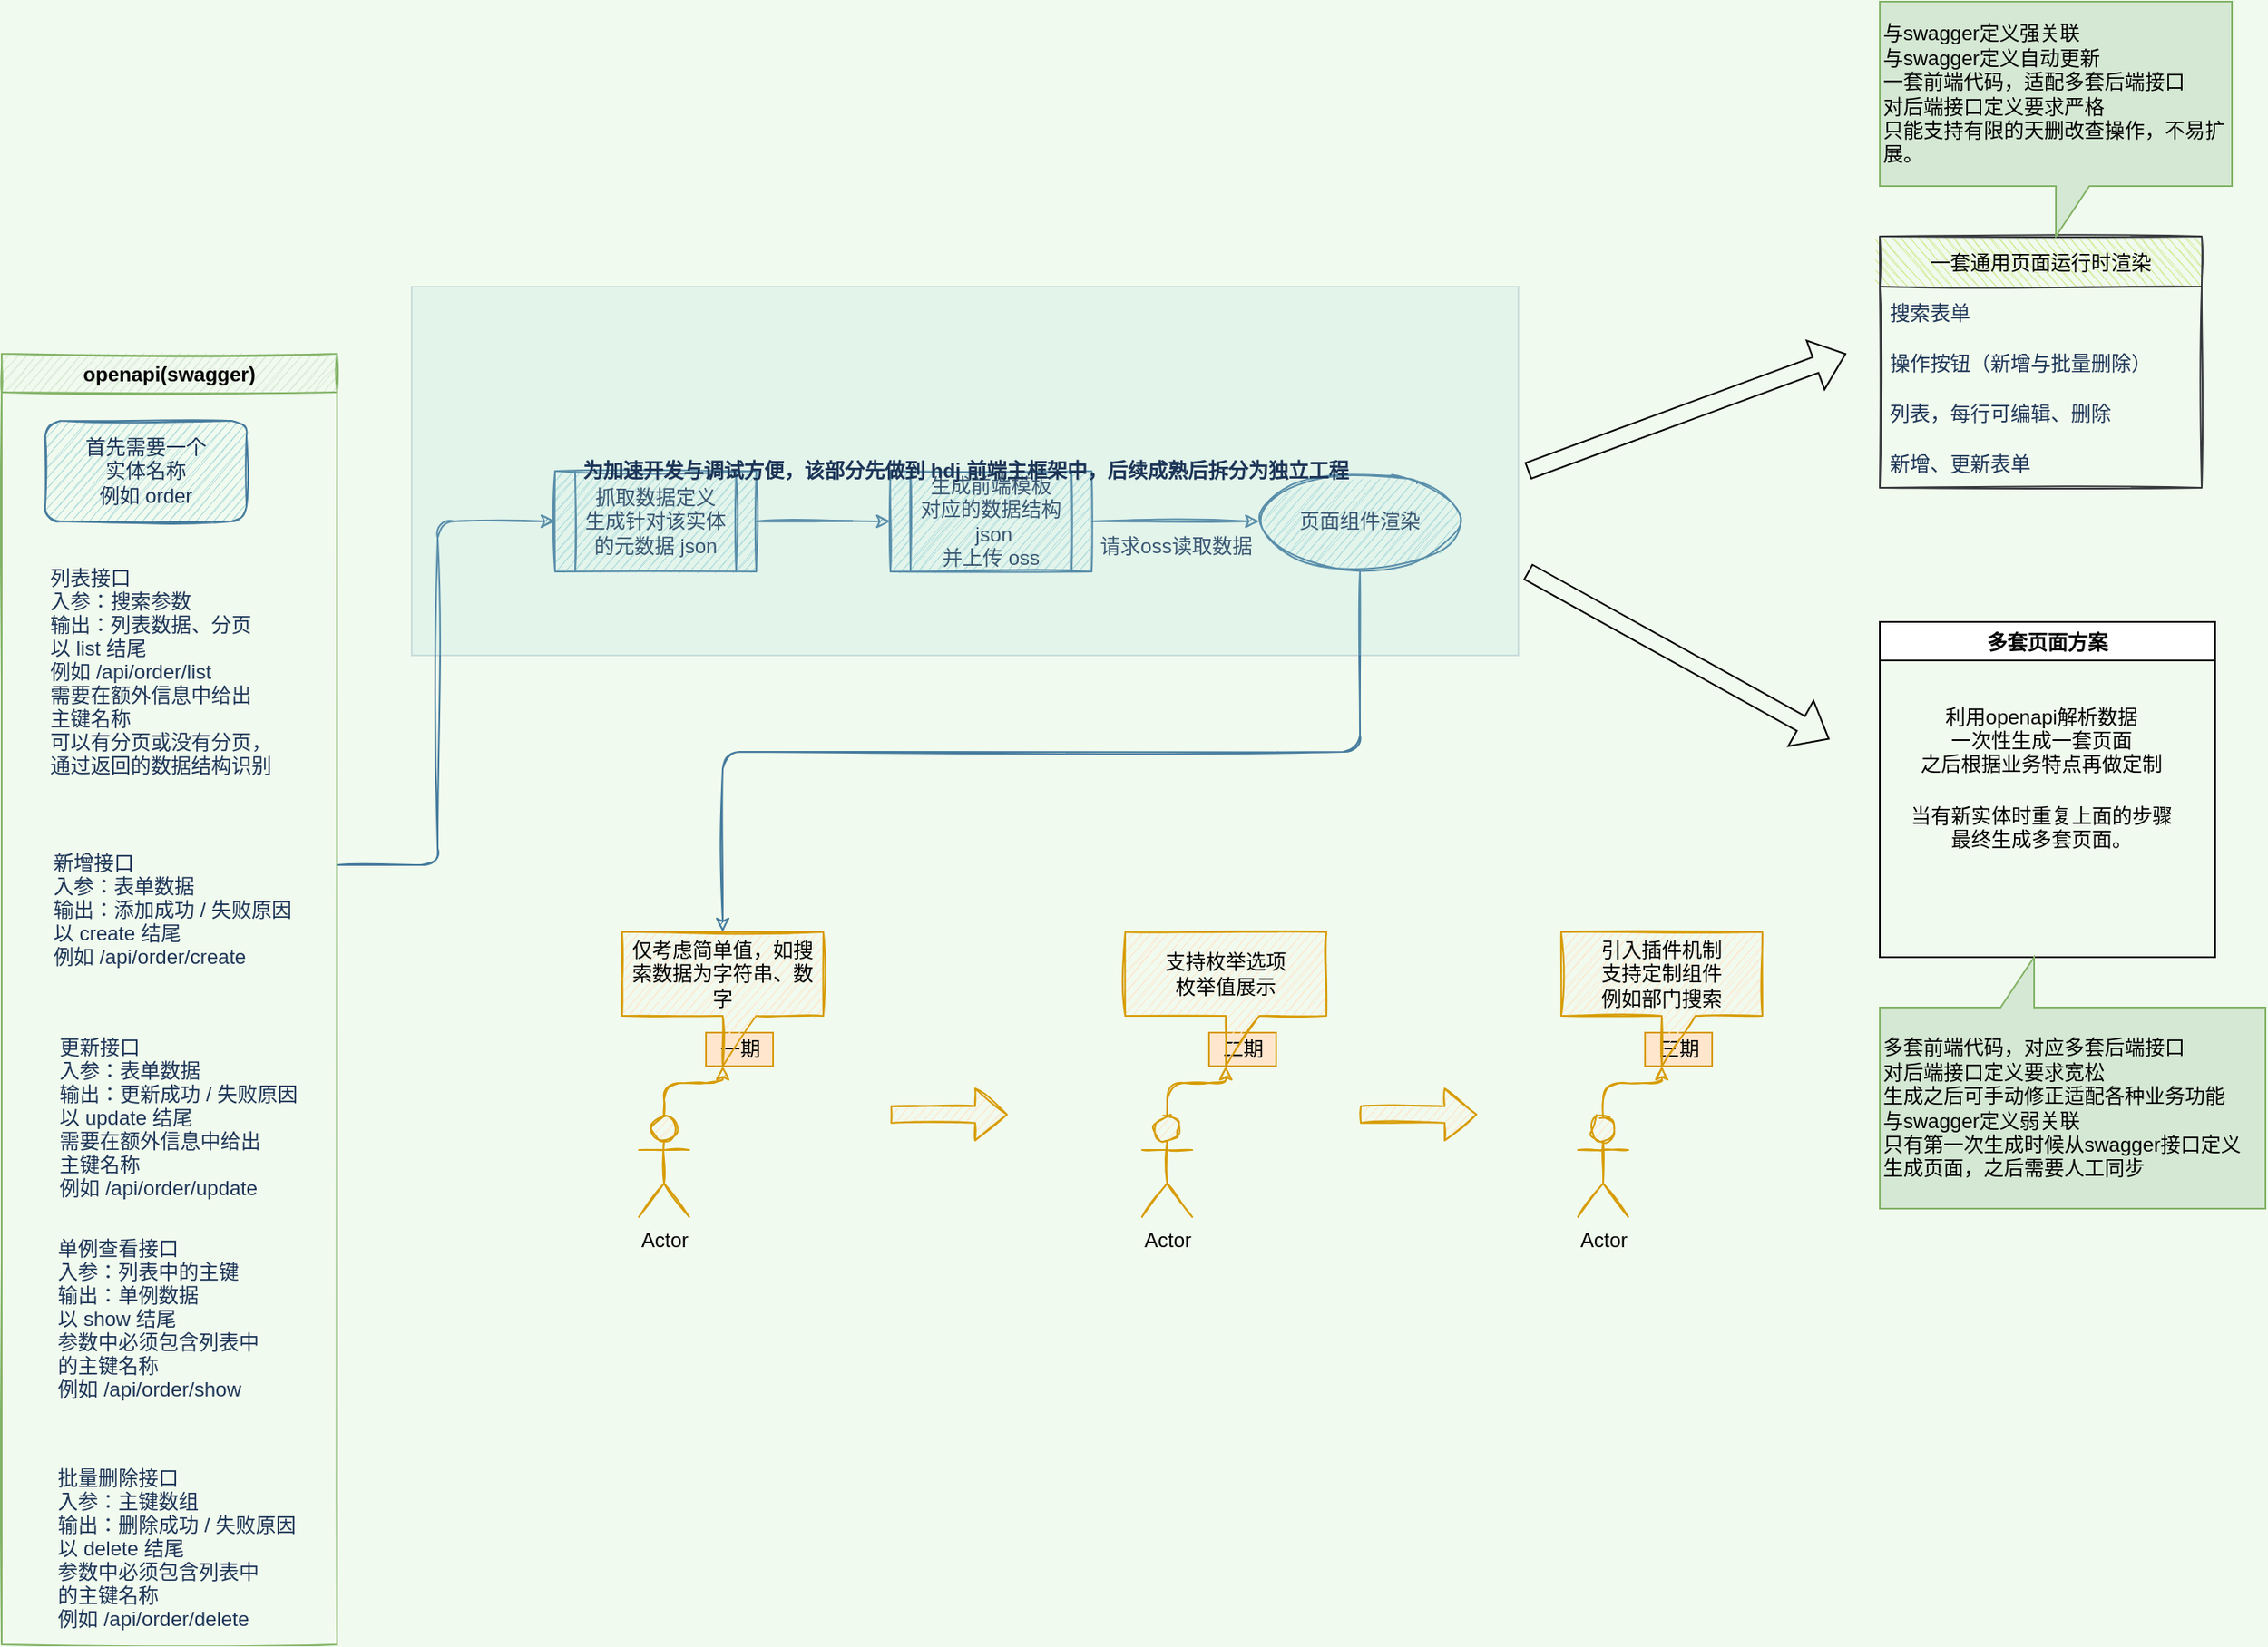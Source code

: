 <mxfile version="16.5.5" type="github">
  <diagram id="3228e29e-7158-1315-38df-8450db1d8a1d" name="Page-1">
    <mxGraphModel dx="1421" dy="1562" grid="1" gridSize="10" guides="1" tooltips="1" connect="1" arrows="1" fold="1" page="1" pageScale="1" pageWidth="1169" pageHeight="827" background="#F1FAEE" math="0" shadow="0">
      <root>
        <mxCell id="0" />
        <mxCell id="1" parent="0" />
        <mxCell id="MM5QcYv-WwZt81QImvIx-21550" style="edgeStyle=orthogonalEdgeStyle;sketch=1;orthogonalLoop=1;jettySize=auto;html=1;entryX=0;entryY=0.5;entryDx=0;entryDy=0;fontColor=#1D3557;strokeColor=#457B9D;fillColor=#A8DADC;" parent="1" source="MM5QcYv-WwZt81QImvIx-21541" target="MM5QcYv-WwZt81QImvIx-21549" edge="1">
          <mxGeometry relative="1" as="geometry">
            <Array as="points">
              <mxPoint x="270" y="365" />
              <mxPoint x="270" y="160" />
            </Array>
          </mxGeometry>
        </mxCell>
        <mxCell id="MM5QcYv-WwZt81QImvIx-21541" value="openapi(swagger)" style="swimlane;strokeColor=#82b366;fillColor=#d5e8d4;rounded=0;sketch=1;" parent="1" vertex="1">
          <mxGeometry x="10" y="60" width="200" height="770" as="geometry" />
        </mxCell>
        <mxCell id="MM5QcYv-WwZt81QImvIx-21544" value="列表接口&#xa;入参：搜索参数&#xa;输出：列表数据、分页&#xa;以 list 结尾&#xa;例如 /api/order/list&#xa;需要在额外信息中给出&#xa;主键名称&#xa;可以有分页或没有分页，&#xa;通过返回的数据结构识别&#xa;&#xa;" style="text;align=left;verticalAlign=top;spacingLeft=4;spacingRight=4;overflow=hidden;rotatable=0;points=[[0,0.5],[1,0.5]];portConstraint=eastwest;rounded=0;sketch=1;fontColor=#1D3557;" parent="MM5QcYv-WwZt81QImvIx-21541" vertex="1">
          <mxGeometry x="23" y="120" width="154" height="150" as="geometry" />
        </mxCell>
        <mxCell id="MM5QcYv-WwZt81QImvIx-21546" value="新增接口&#xa;入参：表单数据&#xa;输出：添加成功 / 失败原因&#xa;以 create 结尾&#xa;例如 /api/order/create" style="text;strokeColor=none;fillColor=none;align=left;verticalAlign=top;spacingLeft=4;spacingRight=4;overflow=hidden;rotatable=0;points=[[0,0.5],[1,0.5]];portConstraint=eastwest;fontColor=#1D3557;rounded=0;sketch=1;" parent="MM5QcYv-WwZt81QImvIx-21541" vertex="1">
          <mxGeometry x="25" y="290" width="159" height="80" as="geometry" />
        </mxCell>
        <mxCell id="MM5QcYv-WwZt81QImvIx-21547" value="更新接口&#xa;入参：表单数据&#xa;输出：更新成功 / 失败原因&#xa;以 update 结尾&#xa;需要在额外信息中给出&#xa;主键名称&#xa;例如 /api/order/update" style="text;strokeColor=none;fillColor=none;align=left;verticalAlign=top;spacingLeft=4;spacingRight=4;overflow=hidden;rotatable=0;points=[[0,0.5],[1,0.5]];portConstraint=eastwest;fontColor=#1D3557;rounded=0;sketch=1;" parent="MM5QcYv-WwZt81QImvIx-21541" vertex="1">
          <mxGeometry x="28.5" y="400" width="171.5" height="110" as="geometry" />
        </mxCell>
        <mxCell id="MM5QcYv-WwZt81QImvIx-21548" value="批量删除接口&#xa;入参：主键数组&#xa;输出：删除成功 / 失败原因&#xa;以 delete 结尾&#xa;参数中必须包含列表中&#xa;的主键名称&#xa;例如 /api/order/delete" style="text;strokeColor=none;fillColor=none;align=left;verticalAlign=top;spacingLeft=4;spacingRight=4;overflow=hidden;rotatable=0;points=[[0,0.5],[1,0.5]];portConstraint=eastwest;fontColor=#1D3557;rounded=0;sketch=1;" parent="MM5QcYv-WwZt81QImvIx-21541" vertex="1">
          <mxGeometry x="27.5" y="657" width="172.5" height="110" as="geometry" />
        </mxCell>
        <mxCell id="MM5QcYv-WwZt81QImvIx-21579" value="首先需要一个&lt;br&gt;实体名称&lt;br&gt;例如 order" style="rounded=1;whiteSpace=wrap;html=1;sketch=1;fontColor=#1D3557;strokeColor=#457B9D;fillColor=#A8DADC;" parent="MM5QcYv-WwZt81QImvIx-21541" vertex="1">
          <mxGeometry x="26" y="40" width="120" height="60" as="geometry" />
        </mxCell>
        <mxCell id="MM5QcYv-WwZt81QImvIx-21589" value="单例查看接口&#xa;入参：列表中的主键&#xa;输出：单例数据&#xa;以 show 结尾&#xa;参数中必须包含列表中&#xa;的主键名称&#xa;例如 /api/order/show" style="text;strokeColor=none;fillColor=none;align=left;verticalAlign=top;spacingLeft=4;spacingRight=4;overflow=hidden;rotatable=0;points=[[0,0.5],[1,0.5]];portConstraint=eastwest;fontColor=#1D3557;rounded=0;sketch=1;" parent="MM5QcYv-WwZt81QImvIx-21541" vertex="1">
          <mxGeometry x="27.5" y="520" width="172.5" height="110" as="geometry" />
        </mxCell>
        <mxCell id="MM5QcYv-WwZt81QImvIx-21554" value="" style="edgeStyle=orthogonalEdgeStyle;sketch=1;orthogonalLoop=1;jettySize=auto;html=1;fontColor=#1D3557;strokeColor=#457B9D;fillColor=#A8DADC;" parent="1" source="MM5QcYv-WwZt81QImvIx-21549" target="MM5QcYv-WwZt81QImvIx-21553" edge="1">
          <mxGeometry relative="1" as="geometry" />
        </mxCell>
        <mxCell id="MM5QcYv-WwZt81QImvIx-21549" value="抓取数据定义&lt;br&gt;生成针对该实体的元数据 json" style="shape=process;whiteSpace=wrap;html=1;backgroundOutline=1;sketch=1;fontColor=#1D3557;strokeColor=#457B9D;fillColor=#A8DADC;" parent="1" vertex="1">
          <mxGeometry x="340" y="130" width="120" height="60" as="geometry" />
        </mxCell>
        <mxCell id="MM5QcYv-WwZt81QImvIx-21556" value="" style="edgeStyle=orthogonalEdgeStyle;sketch=1;orthogonalLoop=1;jettySize=auto;html=1;fontColor=#1D3557;strokeColor=#457B9D;fillColor=#A8DADC;" parent="1" source="MM5QcYv-WwZt81QImvIx-21553" target="MM5QcYv-WwZt81QImvIx-21555" edge="1">
          <mxGeometry relative="1" as="geometry" />
        </mxCell>
        <mxCell id="MM5QcYv-WwZt81QImvIx-21553" value="生成前端模板&lt;br&gt;对应的数据结构&lt;br&gt;&amp;nbsp;json&lt;br&gt;并上传 oss" style="shape=process;whiteSpace=wrap;html=1;backgroundOutline=1;sketch=1;fontColor=#1D3557;strokeColor=#457B9D;fillColor=#A8DADC;" parent="1" vertex="1">
          <mxGeometry x="540" y="130" width="120" height="60" as="geometry" />
        </mxCell>
        <mxCell id="MM5QcYv-WwZt81QImvIx-21578" style="edgeStyle=orthogonalEdgeStyle;sketch=1;orthogonalLoop=1;jettySize=auto;html=1;exitX=0.5;exitY=1;exitDx=0;exitDy=0;fontColor=#1D3557;strokeColor=#457B9D;fillColor=#A8DADC;entryX=0.5;entryY=0;entryDx=0;entryDy=0;entryPerimeter=0;" parent="1" source="MM5QcYv-WwZt81QImvIx-21555" target="MM5QcYv-WwZt81QImvIx-21560" edge="1">
          <mxGeometry relative="1" as="geometry">
            <mxPoint x="440" y="400" as="targetPoint" />
          </mxGeometry>
        </mxCell>
        <mxCell id="MM5QcYv-WwZt81QImvIx-21555" value="页面组件渲染" style="ellipse;whiteSpace=wrap;html=1;fillColor=#A8DADC;strokeColor=#457B9D;fontColor=#1D3557;sketch=1;" parent="1" vertex="1">
          <mxGeometry x="760" y="130" width="120" height="60" as="geometry" />
        </mxCell>
        <mxCell id="MM5QcYv-WwZt81QImvIx-21564" style="edgeStyle=orthogonalEdgeStyle;sketch=1;orthogonalLoop=1;jettySize=auto;html=1;exitX=0.5;exitY=0;exitDx=0;exitDy=0;exitPerimeter=0;entryX=0;entryY=0;entryDx=60;entryDy=80;entryPerimeter=0;fontColor=#1D3557;strokeColor=#d79b00;fillColor=#ffe6cc;" parent="1" source="MM5QcYv-WwZt81QImvIx-21557" target="MM5QcYv-WwZt81QImvIx-21560" edge="1">
          <mxGeometry relative="1" as="geometry" />
        </mxCell>
        <mxCell id="MM5QcYv-WwZt81QImvIx-21557" value="Actor" style="shape=umlActor;verticalLabelPosition=bottom;verticalAlign=top;html=1;outlineConnect=0;sketch=1;strokeColor=#d79b00;fillColor=#ffe6cc;" parent="1" vertex="1">
          <mxGeometry x="390" y="515" width="30" height="60" as="geometry" />
        </mxCell>
        <mxCell id="MM5QcYv-WwZt81QImvIx-21559" value="一期" style="text;html=1;align=center;verticalAlign=middle;resizable=0;points=[];autosize=1;strokeColor=#d79b00;fillColor=#ffe6cc;" parent="1" vertex="1">
          <mxGeometry x="430" y="465" width="40" height="20" as="geometry" />
        </mxCell>
        <mxCell id="MM5QcYv-WwZt81QImvIx-21560" value="仅考虑简单值，如搜索数据为字符串、数字" style="shape=callout;whiteSpace=wrap;html=1;perimeter=calloutPerimeter;sketch=1;strokeColor=#d79b00;fillColor=#ffe6cc;" parent="1" vertex="1">
          <mxGeometry x="380" y="405" width="120" height="80" as="geometry" />
        </mxCell>
        <mxCell id="MM5QcYv-WwZt81QImvIx-21566" style="edgeStyle=orthogonalEdgeStyle;sketch=1;orthogonalLoop=1;jettySize=auto;html=1;exitX=0.5;exitY=0;exitDx=0;exitDy=0;exitPerimeter=0;entryX=0;entryY=0;entryDx=60;entryDy=80;entryPerimeter=0;fontColor=#1D3557;strokeColor=#d79b00;fillColor=#ffe6cc;" parent="1" source="MM5QcYv-WwZt81QImvIx-21567" target="MM5QcYv-WwZt81QImvIx-21569" edge="1">
          <mxGeometry relative="1" as="geometry" />
        </mxCell>
        <mxCell id="MM5QcYv-WwZt81QImvIx-21567" value="Actor" style="shape=umlActor;verticalLabelPosition=bottom;verticalAlign=top;html=1;outlineConnect=0;sketch=1;strokeColor=#d79b00;fillColor=#ffe6cc;" parent="1" vertex="1">
          <mxGeometry x="690" y="515" width="30" height="60" as="geometry" />
        </mxCell>
        <mxCell id="MM5QcYv-WwZt81QImvIx-21568" value="二期" style="text;html=1;align=center;verticalAlign=middle;resizable=0;points=[];autosize=1;strokeColor=#d79b00;fillColor=#ffe6cc;" parent="1" vertex="1">
          <mxGeometry x="730" y="465" width="40" height="20" as="geometry" />
        </mxCell>
        <mxCell id="MM5QcYv-WwZt81QImvIx-21569" value="支持枚举选项&lt;br&gt;枚举值展示" style="shape=callout;whiteSpace=wrap;html=1;perimeter=calloutPerimeter;sketch=1;strokeColor=#d79b00;fillColor=#ffe6cc;" parent="1" vertex="1">
          <mxGeometry x="680" y="405" width="120" height="80" as="geometry" />
        </mxCell>
        <mxCell id="MM5QcYv-WwZt81QImvIx-21570" style="edgeStyle=orthogonalEdgeStyle;sketch=1;orthogonalLoop=1;jettySize=auto;html=1;exitX=0.5;exitY=0;exitDx=0;exitDy=0;exitPerimeter=0;entryX=0;entryY=0;entryDx=60;entryDy=80;entryPerimeter=0;fontColor=#1D3557;strokeColor=#d79b00;fillColor=#ffe6cc;" parent="1" source="MM5QcYv-WwZt81QImvIx-21571" target="MM5QcYv-WwZt81QImvIx-21573" edge="1">
          <mxGeometry relative="1" as="geometry" />
        </mxCell>
        <mxCell id="MM5QcYv-WwZt81QImvIx-21571" value="Actor" style="shape=umlActor;verticalLabelPosition=bottom;verticalAlign=top;html=1;outlineConnect=0;sketch=1;strokeColor=#d79b00;fillColor=#ffe6cc;" parent="1" vertex="1">
          <mxGeometry x="950" y="515" width="30" height="60" as="geometry" />
        </mxCell>
        <mxCell id="MM5QcYv-WwZt81QImvIx-21572" value="三期" style="text;html=1;align=center;verticalAlign=middle;resizable=0;points=[];autosize=1;strokeColor=#d79b00;fillColor=#ffe6cc;" parent="1" vertex="1">
          <mxGeometry x="990" y="465" width="40" height="20" as="geometry" />
        </mxCell>
        <mxCell id="MM5QcYv-WwZt81QImvIx-21573" value="引入插件机制&lt;br&gt;支持定制组件&lt;br&gt;例如部门搜索" style="shape=callout;whiteSpace=wrap;html=1;perimeter=calloutPerimeter;sketch=1;strokeColor=#d79b00;fillColor=#ffe6cc;position2=0.5;" parent="1" vertex="1">
          <mxGeometry x="940" y="405" width="120" height="80" as="geometry" />
        </mxCell>
        <mxCell id="MM5QcYv-WwZt81QImvIx-21576" value="" style="shape=flexArrow;endArrow=classic;html=1;sketch=1;fontColor=#1D3557;strokeColor=#d79b00;fillColor=#ffe6cc;" parent="1" edge="1">
          <mxGeometry width="50" height="50" relative="1" as="geometry">
            <mxPoint x="540" y="513.82" as="sourcePoint" />
            <mxPoint x="610" y="513.82" as="targetPoint" />
          </mxGeometry>
        </mxCell>
        <mxCell id="MM5QcYv-WwZt81QImvIx-21577" value="" style="shape=flexArrow;endArrow=classic;html=1;sketch=1;fontColor=#1D3557;strokeColor=#d79b00;fillColor=#ffe6cc;" parent="1" edge="1">
          <mxGeometry width="50" height="50" relative="1" as="geometry">
            <mxPoint x="820" y="513.82" as="sourcePoint" />
            <mxPoint x="890" y="513.82" as="targetPoint" />
          </mxGeometry>
        </mxCell>
        <mxCell id="MM5QcYv-WwZt81QImvIx-21580" value="一套通用页面运行时渲染" style="swimlane;fontStyle=0;childLayout=stackLayout;horizontal=1;startSize=30;horizontalStack=0;resizeParent=1;resizeParentMax=0;resizeLast=0;collapsible=1;marginBottom=0;sketch=1;strokeColor=#36393d;fillColor=#cdeb8b;flipH=1;flipV=0;" parent="1" vertex="1">
          <mxGeometry x="1130" y="-10" width="192" height="150" as="geometry">
            <mxRectangle x="980" y="100" width="80" height="30" as="alternateBounds" />
          </mxGeometry>
        </mxCell>
        <mxCell id="MM5QcYv-WwZt81QImvIx-21581" value="搜索表单" style="text;strokeColor=none;fillColor=none;align=left;verticalAlign=middle;spacingLeft=4;spacingRight=4;overflow=hidden;points=[[0,0.5],[1,0.5]];portConstraint=eastwest;rotatable=0;sketch=1;fontColor=#1D3557;" parent="MM5QcYv-WwZt81QImvIx-21580" vertex="1">
          <mxGeometry y="30" width="192" height="30" as="geometry" />
        </mxCell>
        <mxCell id="MM5QcYv-WwZt81QImvIx-21582" value="操作按钮（新增与批量删除）" style="text;strokeColor=none;fillColor=none;align=left;verticalAlign=middle;spacingLeft=4;spacingRight=4;overflow=hidden;points=[[0,0.5],[1,0.5]];portConstraint=eastwest;rotatable=0;sketch=1;fontColor=#1D3557;" parent="MM5QcYv-WwZt81QImvIx-21580" vertex="1">
          <mxGeometry y="60" width="192" height="30" as="geometry" />
        </mxCell>
        <mxCell id="MM5QcYv-WwZt81QImvIx-21583" value="列表，每行可编辑、删除" style="text;strokeColor=none;fillColor=none;align=left;verticalAlign=middle;spacingLeft=4;spacingRight=4;overflow=hidden;points=[[0,0.5],[1,0.5]];portConstraint=eastwest;rotatable=0;sketch=1;fontColor=#1D3557;" parent="MM5QcYv-WwZt81QImvIx-21580" vertex="1">
          <mxGeometry y="90" width="192" height="30" as="geometry" />
        </mxCell>
        <mxCell id="MM5QcYv-WwZt81QImvIx-21587" value="新增、更新表单" style="text;strokeColor=none;fillColor=none;align=left;verticalAlign=middle;spacingLeft=4;spacingRight=4;overflow=hidden;points=[[0,0.5],[1,0.5]];portConstraint=eastwest;rotatable=0;sketch=1;fontColor=#1D3557;" parent="MM5QcYv-WwZt81QImvIx-21580" vertex="1">
          <mxGeometry y="120" width="192" height="30" as="geometry" />
        </mxCell>
        <mxCell id="MM5QcYv-WwZt81QImvIx-21590" value="请求oss读取数据" style="text;html=1;align=center;verticalAlign=middle;resizable=0;points=[];autosize=1;strokeColor=none;fillColor=none;fontColor=#1D3557;" parent="1" vertex="1">
          <mxGeometry x="655" y="165" width="110" height="20" as="geometry" />
        </mxCell>
        <mxCell id="MM5QcYv-WwZt81QImvIx-21591" value="&lt;h4&gt;为加速开发与调试方便，该部分先做到 hdj 前端主框架中，后续成熟后拆分为独立工程&lt;/h4&gt;" style="rounded=0;whiteSpace=wrap;html=1;sketch=0;fontColor=#1D3557;strokeColor=#457B9D;fillColor=#A8DADC;fillOpacity=100;opacity=20;" parent="1" vertex="1">
          <mxGeometry x="254.5" y="20" width="660" height="220" as="geometry" />
        </mxCell>
        <mxCell id="Z-4FlYLj39XaJw71FULX-2" value="" style="shape=flexArrow;endArrow=classic;html=1;rounded=0;" edge="1" parent="1">
          <mxGeometry width="50" height="50" relative="1" as="geometry">
            <mxPoint x="920" y="130" as="sourcePoint" />
            <mxPoint x="1110" y="60" as="targetPoint" />
            <Array as="points" />
          </mxGeometry>
        </mxCell>
        <mxCell id="Z-4FlYLj39XaJw71FULX-3" value="" style="shape=flexArrow;endArrow=classic;html=1;rounded=0;" edge="1" parent="1">
          <mxGeometry width="50" height="50" relative="1" as="geometry">
            <mxPoint x="920" y="190" as="sourcePoint" />
            <mxPoint x="1100" y="290" as="targetPoint" />
          </mxGeometry>
        </mxCell>
        <mxCell id="Z-4FlYLj39XaJw71FULX-5" value="多套页面方案" style="swimlane;" vertex="1" parent="1">
          <mxGeometry x="1130" y="220" width="200" height="200" as="geometry" />
        </mxCell>
        <mxCell id="Z-4FlYLj39XaJw71FULX-6" value="&lt;h4&gt;&lt;span style=&quot;font-weight: normal&quot;&gt;利用openapi解析数据&lt;br&gt;一次性生成一套页面&lt;br&gt;之后根据业务特点再做定制&lt;/span&gt;&lt;/h4&gt;当有新实体时重复上面的步骤&lt;br&gt;最终生成多套页面。" style="text;html=1;align=center;verticalAlign=middle;resizable=0;points=[];autosize=1;strokeColor=none;fillColor=none;" vertex="1" parent="Z-4FlYLj39XaJw71FULX-5">
          <mxGeometry x="11" y="30" width="170" height="110" as="geometry" />
        </mxCell>
        <mxCell id="Z-4FlYLj39XaJw71FULX-7" value="与swagger定义强关联&lt;br&gt;与swagger定义自动更新&lt;br&gt;一套前端代码，适配多套后端接口&lt;br&gt;对后端接口定义要求严格&lt;br&gt;只能支持有限的天删改查操作，不易扩展。" style="shape=callout;whiteSpace=wrap;html=1;perimeter=calloutPerimeter;align=left;fillColor=#d5e8d4;strokeColor=#82b366;" vertex="1" parent="1">
          <mxGeometry x="1130" y="-150" width="210" height="140" as="geometry" />
        </mxCell>
        <mxCell id="Z-4FlYLj39XaJw71FULX-8" value="" style="shape=callout;whiteSpace=wrap;html=1;perimeter=calloutPerimeter;position2=0.6;rotation=-180;fillColor=#d5e8d4;strokeColor=#82b366;size=30;position=0.6;" vertex="1" parent="1">
          <mxGeometry x="1130" y="420" width="230" height="150" as="geometry" />
        </mxCell>
        <mxCell id="Z-4FlYLj39XaJw71FULX-9" value="&lt;span&gt;多套前端代码，对应多套后端接口&lt;/span&gt;&lt;br&gt;&lt;span&gt;对后端接口定义要求宽松&lt;/span&gt;&lt;br&gt;&lt;div&gt;生成之后可手动修正适配各种业务功能&lt;/div&gt;&lt;span&gt;与swagger定义弱关联&lt;/span&gt;&lt;br&gt;&lt;span&gt;只有第一次生成时候从swagger接口定义&lt;br&gt;&lt;/span&gt;生成页面，之后需要人工同步" style="text;html=1;align=left;verticalAlign=middle;resizable=0;points=[];autosize=1;strokeColor=none;fillColor=none;" vertex="1" parent="1">
          <mxGeometry x="1130" y="465" width="230" height="90" as="geometry" />
        </mxCell>
      </root>
    </mxGraphModel>
  </diagram>
</mxfile>

